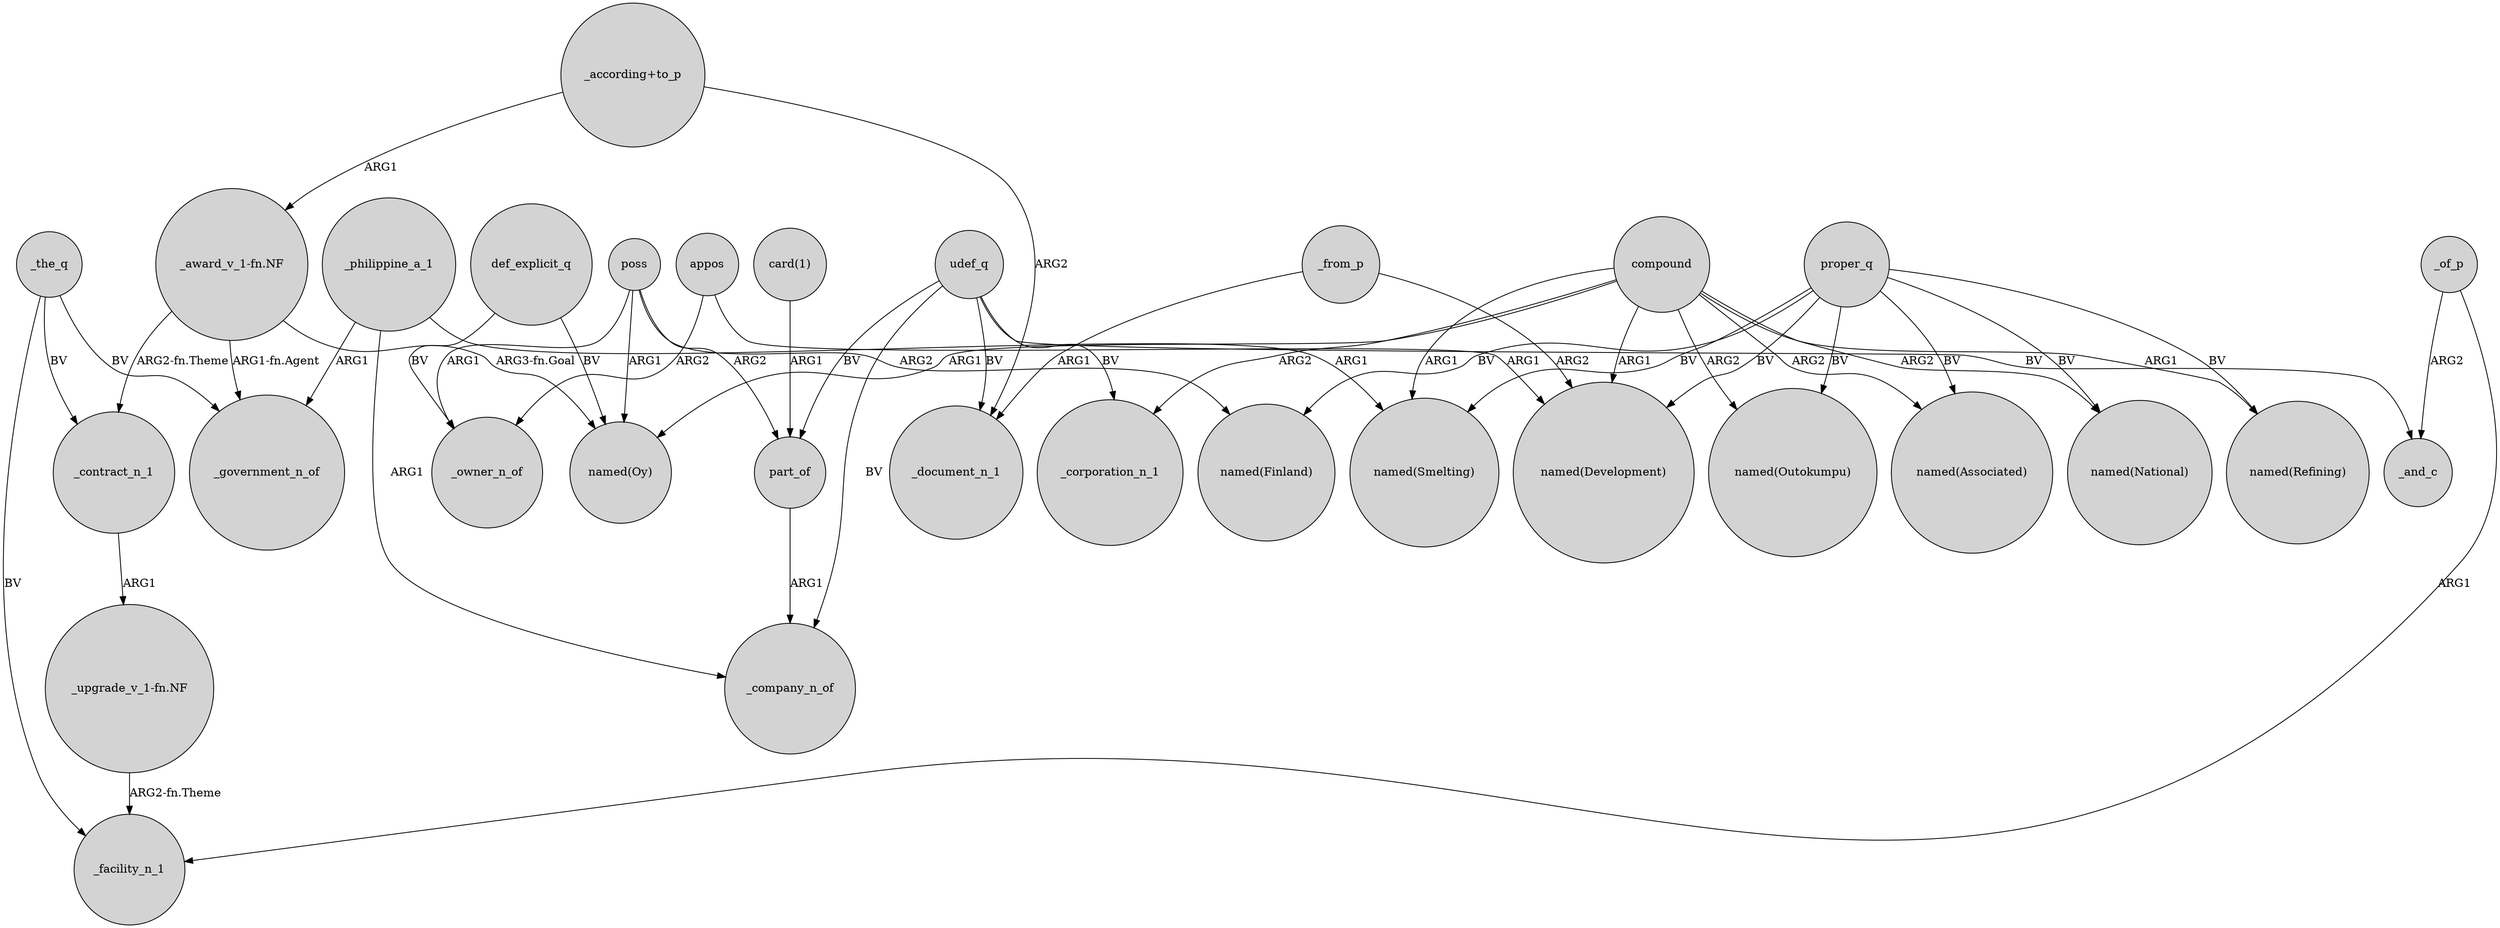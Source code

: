 digraph {
	node [shape=circle style=filled]
	appos -> _owner_n_of [label=ARG2]
	poss -> _owner_n_of [label=ARG1]
	_philippine_a_1 -> _government_n_of [label=ARG1]
	udef_q -> part_of [label=BV]
	compound -> "named(Smelting)" [label=ARG1]
	def_explicit_q -> _owner_n_of [label=BV]
	proper_q -> "named(Finland)" [label=BV]
	proper_q -> "named(Development)" [label=BV]
	proper_q -> "named(Smelting)" [label=BV]
	compound -> _corporation_n_1 [label=ARG2]
	_from_p -> "named(Development)" [label=ARG2]
	poss -> part_of [label=ARG2]
	_of_p -> _and_c [label=ARG2]
	proper_q -> "named(Refining)" [label=BV]
	def_explicit_q -> "named(Oy)" [label=BV]
	compound -> "named(Oy)" [label=ARG1]
	udef_q -> _document_n_1 [label=BV]
	poss -> "named(Finland)" [label=ARG2]
	"_award_v_1-fn.NF" -> "named(Oy)" [label="ARG3-fn.Goal"]
	poss -> "named(Oy)" [label=ARG1]
	_philippine_a_1 -> _company_n_of [label=ARG1]
	"_award_v_1-fn.NF" -> _government_n_of [label="ARG1-fn.Agent"]
	udef_q -> _corporation_n_1 [label=BV]
	proper_q -> "named(Associated)" [label=BV]
	_of_p -> _facility_n_1 [label=ARG1]
	_the_q -> _contract_n_1 [label=BV]
	appos -> "named(Development)" [label=ARG1]
	compound -> "named(National)" [label=ARG2]
	"_according+to_p" -> _document_n_1 [label=ARG2]
	part_of -> _company_n_of [label=ARG1]
	_from_p -> _document_n_1 [label=ARG1]
	"_upgrade_v_1-fn.NF" -> _facility_n_1 [label="ARG2-fn.Theme"]
	compound -> "named(Refining)" [label=ARG1]
	_philippine_a_1 -> "named(Smelting)" [label=ARG1]
	compound -> "named(Associated)" [label=ARG2]
	"card(1)" -> part_of [label=ARG1]
	"_according+to_p" -> "_award_v_1-fn.NF" [label=ARG1]
	_the_q -> _government_n_of [label=BV]
	compound -> "named(Outokumpu)" [label=ARG2]
	_the_q -> _facility_n_1 [label=BV]
	proper_q -> "named(National)" [label=BV]
	_contract_n_1 -> "_upgrade_v_1-fn.NF" [label=ARG1]
	udef_q -> _company_n_of [label=BV]
	compound -> "named(Development)" [label=ARG1]
	udef_q -> _and_c [label=BV]
	proper_q -> "named(Outokumpu)" [label=BV]
	"_award_v_1-fn.NF" -> _contract_n_1 [label="ARG2-fn.Theme"]
}
